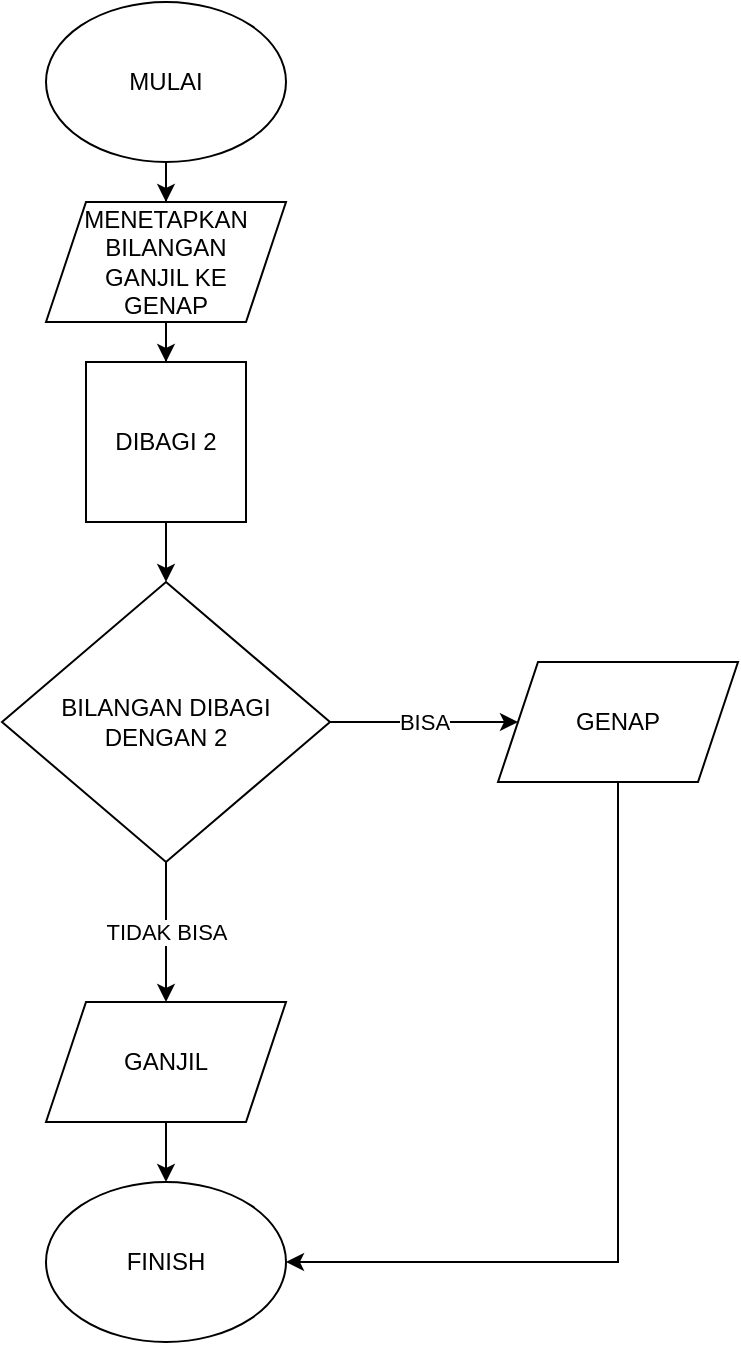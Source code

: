 <mxfile version="22.0.4" type="github">
  <diagram id="C5RBs43oDa-KdzZeNtuy" name="Page-1">
    <mxGraphModel dx="880" dy="470" grid="1" gridSize="10" guides="1" tooltips="1" connect="1" arrows="1" fold="1" page="1" pageScale="1" pageWidth="827" pageHeight="1169" math="0" shadow="0">
      <root>
        <mxCell id="WIyWlLk6GJQsqaUBKTNV-0" />
        <mxCell id="WIyWlLk6GJQsqaUBKTNV-1" parent="WIyWlLk6GJQsqaUBKTNV-0" />
        <mxCell id="Y6mJhy_CQVmpxb7qy9F--65" value="" style="edgeStyle=orthogonalEdgeStyle;rounded=0;orthogonalLoop=1;jettySize=auto;html=1;" edge="1" parent="WIyWlLk6GJQsqaUBKTNV-1" source="Y6mJhy_CQVmpxb7qy9F--63" target="Y6mJhy_CQVmpxb7qy9F--64">
          <mxGeometry relative="1" as="geometry" />
        </mxCell>
        <mxCell id="Y6mJhy_CQVmpxb7qy9F--63" value="MULAI" style="ellipse;whiteSpace=wrap;html=1;" vertex="1" parent="WIyWlLk6GJQsqaUBKTNV-1">
          <mxGeometry x="354" y="90" width="120" height="80" as="geometry" />
        </mxCell>
        <mxCell id="Y6mJhy_CQVmpxb7qy9F--67" value="" style="edgeStyle=orthogonalEdgeStyle;rounded=0;orthogonalLoop=1;jettySize=auto;html=1;" edge="1" parent="WIyWlLk6GJQsqaUBKTNV-1" source="Y6mJhy_CQVmpxb7qy9F--64" target="Y6mJhy_CQVmpxb7qy9F--66">
          <mxGeometry relative="1" as="geometry" />
        </mxCell>
        <mxCell id="Y6mJhy_CQVmpxb7qy9F--64" value="MENETAPKAN BILANGAN &lt;br&gt;&lt;div&gt;GANJIL KE &lt;br&gt;&lt;/div&gt;&lt;div&gt;GENAP&lt;br&gt;&lt;/div&gt;" style="shape=parallelogram;perimeter=parallelogramPerimeter;whiteSpace=wrap;html=1;fixedSize=1;" vertex="1" parent="WIyWlLk6GJQsqaUBKTNV-1">
          <mxGeometry x="354" y="190" width="120" height="60" as="geometry" />
        </mxCell>
        <mxCell id="Y6mJhy_CQVmpxb7qy9F--69" value="" style="edgeStyle=orthogonalEdgeStyle;rounded=0;orthogonalLoop=1;jettySize=auto;html=1;" edge="1" parent="WIyWlLk6GJQsqaUBKTNV-1" source="Y6mJhy_CQVmpxb7qy9F--66" target="Y6mJhy_CQVmpxb7qy9F--68">
          <mxGeometry relative="1" as="geometry" />
        </mxCell>
        <mxCell id="Y6mJhy_CQVmpxb7qy9F--66" value="DIBAGI 2" style="whiteSpace=wrap;html=1;aspect=fixed;" vertex="1" parent="WIyWlLk6GJQsqaUBKTNV-1">
          <mxGeometry x="374" y="270" width="80" height="80" as="geometry" />
        </mxCell>
        <mxCell id="Y6mJhy_CQVmpxb7qy9F--72" value="BISA" style="edgeStyle=orthogonalEdgeStyle;rounded=0;orthogonalLoop=1;jettySize=auto;html=1;" edge="1" parent="WIyWlLk6GJQsqaUBKTNV-1" source="Y6mJhy_CQVmpxb7qy9F--68" target="Y6mJhy_CQVmpxb7qy9F--70">
          <mxGeometry relative="1" as="geometry" />
        </mxCell>
        <mxCell id="Y6mJhy_CQVmpxb7qy9F--73" value="TIDAK BISA" style="edgeStyle=orthogonalEdgeStyle;rounded=0;orthogonalLoop=1;jettySize=auto;html=1;" edge="1" parent="WIyWlLk6GJQsqaUBKTNV-1" source="Y6mJhy_CQVmpxb7qy9F--68" target="Y6mJhy_CQVmpxb7qy9F--71">
          <mxGeometry relative="1" as="geometry" />
        </mxCell>
        <mxCell id="Y6mJhy_CQVmpxb7qy9F--68" value="&lt;div&gt;BILANGAN DIBAGI &lt;br&gt;&lt;/div&gt;&lt;div&gt;DENGAN 2&lt;br&gt;&lt;/div&gt;" style="rhombus;whiteSpace=wrap;html=1;" vertex="1" parent="WIyWlLk6GJQsqaUBKTNV-1">
          <mxGeometry x="332" y="380" width="164" height="140" as="geometry" />
        </mxCell>
        <mxCell id="Y6mJhy_CQVmpxb7qy9F--76" style="edgeStyle=orthogonalEdgeStyle;rounded=0;orthogonalLoop=1;jettySize=auto;html=1;exitX=0.5;exitY=1;exitDx=0;exitDy=0;entryX=1;entryY=0.5;entryDx=0;entryDy=0;" edge="1" parent="WIyWlLk6GJQsqaUBKTNV-1" source="Y6mJhy_CQVmpxb7qy9F--70" target="Y6mJhy_CQVmpxb7qy9F--74">
          <mxGeometry relative="1" as="geometry" />
        </mxCell>
        <mxCell id="Y6mJhy_CQVmpxb7qy9F--70" value="GENAP" style="shape=parallelogram;perimeter=parallelogramPerimeter;whiteSpace=wrap;html=1;fixedSize=1;" vertex="1" parent="WIyWlLk6GJQsqaUBKTNV-1">
          <mxGeometry x="580" y="420" width="120" height="60" as="geometry" />
        </mxCell>
        <mxCell id="Y6mJhy_CQVmpxb7qy9F--75" value="" style="edgeStyle=orthogonalEdgeStyle;rounded=0;orthogonalLoop=1;jettySize=auto;html=1;" edge="1" parent="WIyWlLk6GJQsqaUBKTNV-1" source="Y6mJhy_CQVmpxb7qy9F--71" target="Y6mJhy_CQVmpxb7qy9F--74">
          <mxGeometry relative="1" as="geometry" />
        </mxCell>
        <mxCell id="Y6mJhy_CQVmpxb7qy9F--71" value="GANJIL" style="shape=parallelogram;perimeter=parallelogramPerimeter;whiteSpace=wrap;html=1;fixedSize=1;" vertex="1" parent="WIyWlLk6GJQsqaUBKTNV-1">
          <mxGeometry x="354" y="590" width="120" height="60" as="geometry" />
        </mxCell>
        <mxCell id="Y6mJhy_CQVmpxb7qy9F--74" value="FINISH" style="ellipse;whiteSpace=wrap;html=1;" vertex="1" parent="WIyWlLk6GJQsqaUBKTNV-1">
          <mxGeometry x="354" y="680" width="120" height="80" as="geometry" />
        </mxCell>
      </root>
    </mxGraphModel>
  </diagram>
</mxfile>
